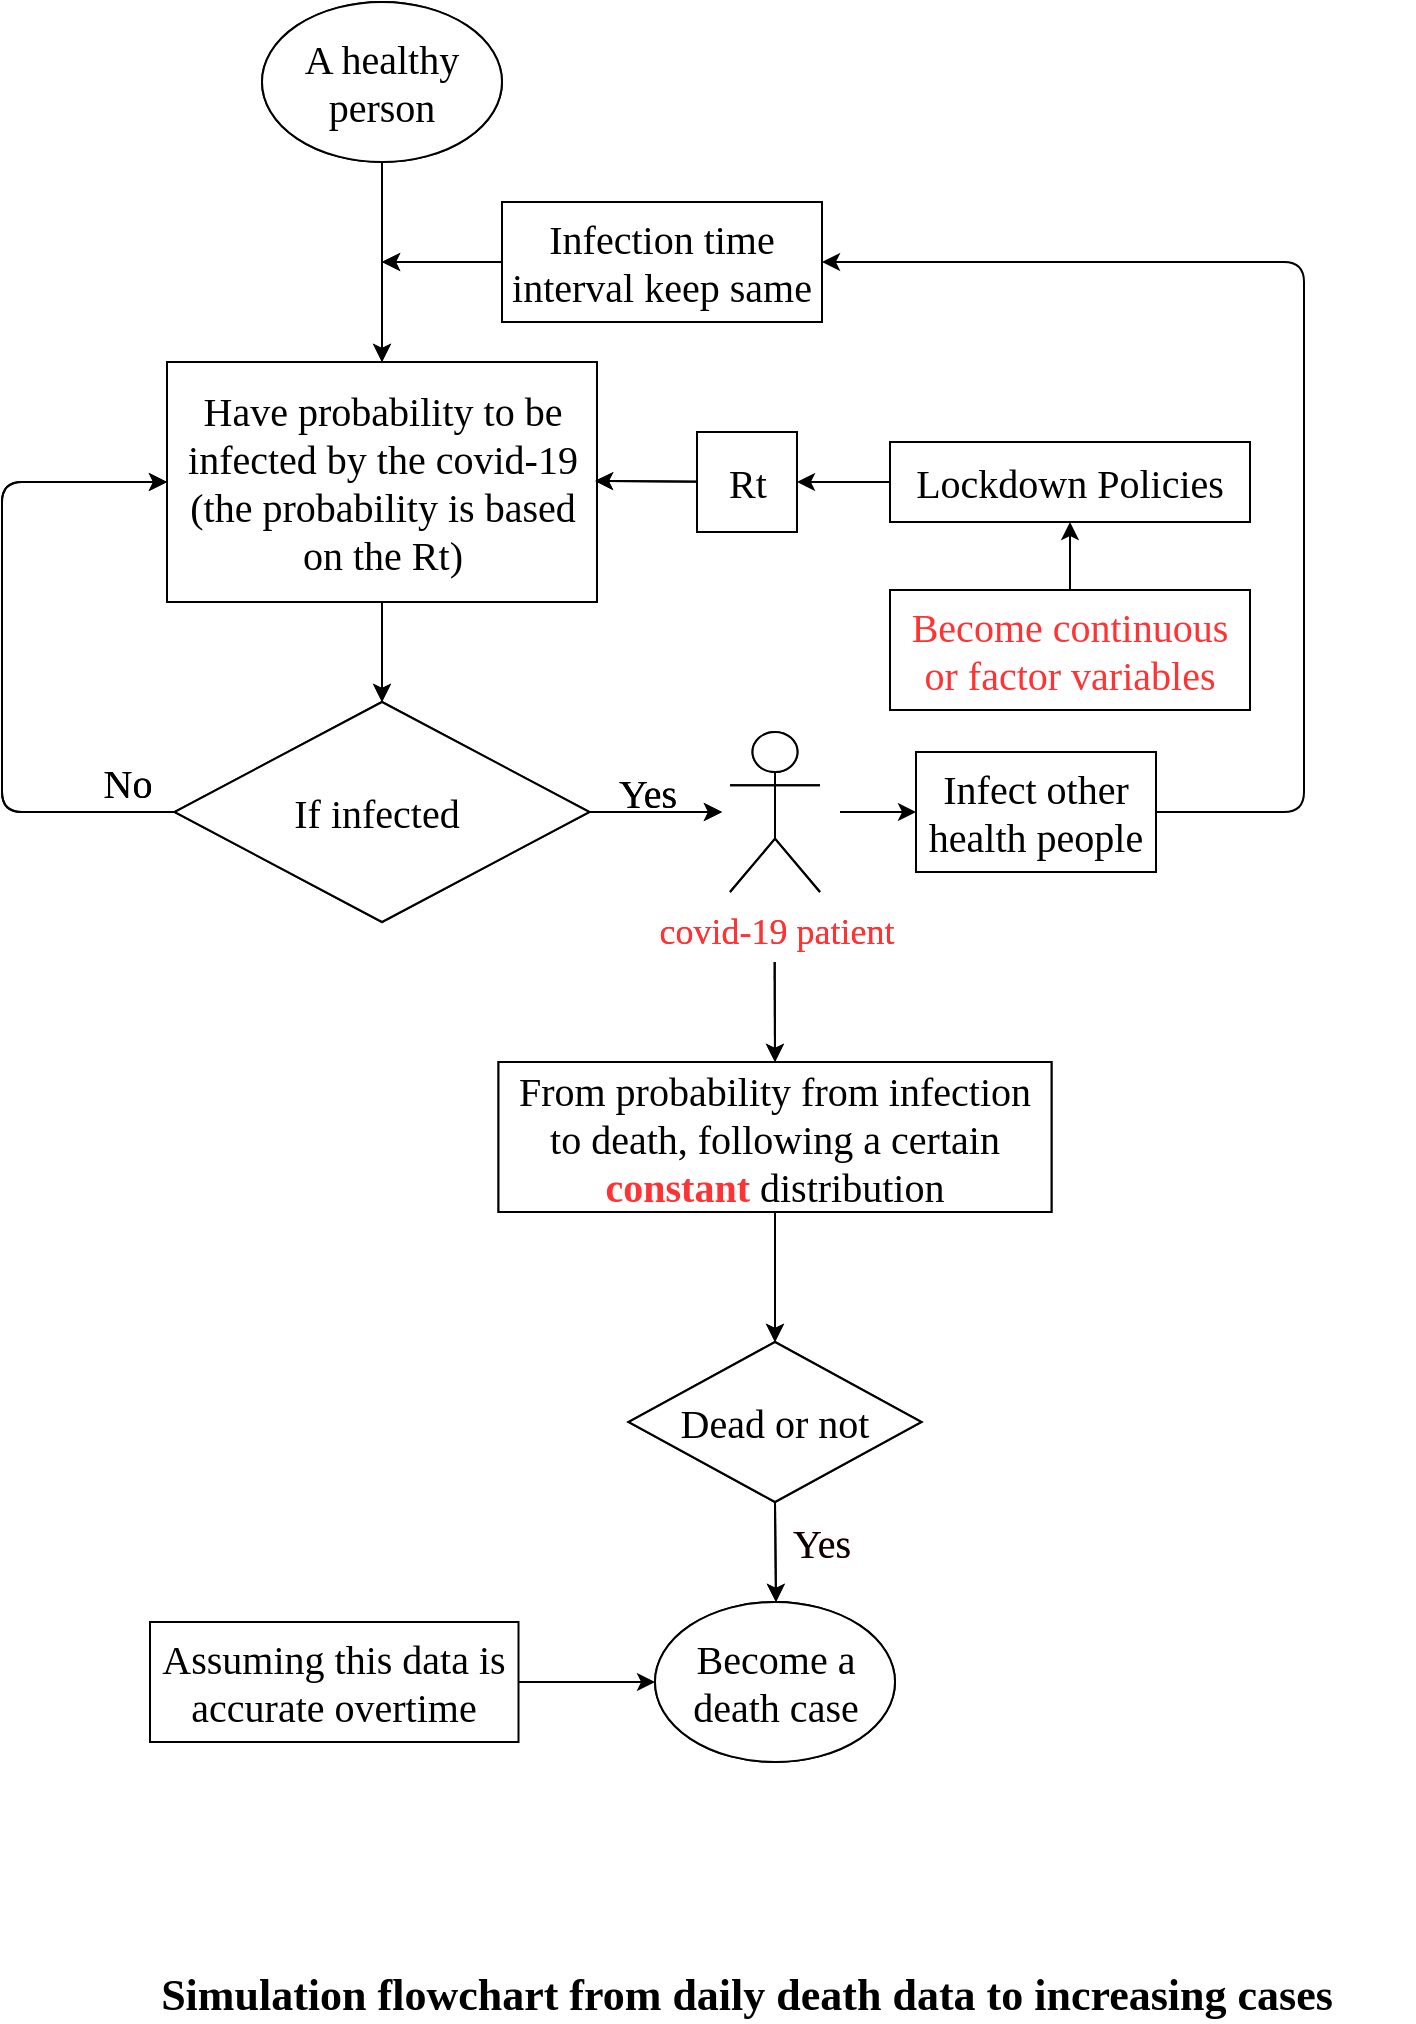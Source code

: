<mxfile version="14.6.13" type="device"><diagram id="WK8WkHs2itecB8h_WmEK" name="Page-1"><mxGraphModel dx="1106" dy="997" grid="0" gridSize="10" guides="1" tooltips="1" connect="1" arrows="1" fold="1" page="1" pageScale="1" pageWidth="827" pageHeight="1169" math="0" shadow="0"><root><mxCell id="0"/><mxCell id="1" parent="0"/><mxCell id="1nM68o8UL4pwSs0PwC-a-1" value="&lt;font style=&quot;font-size: 20px&quot;&gt;A healthy person&lt;/font&gt;" style="ellipse;whiteSpace=wrap;html=1;fontFamily=Times New Roman;" parent="1" vertex="1"><mxGeometry x="180" y="30" width="120" height="80" as="geometry"/></mxCell><mxCell id="1nM68o8UL4pwSs0PwC-a-2" value="" style="endArrow=classic;html=1;fontFamily=Times New Roman;exitX=0.5;exitY=1;exitDx=0;exitDy=0;" parent="1" source="1nM68o8UL4pwSs0PwC-a-1" edge="1"><mxGeometry width="50" height="50" relative="1" as="geometry"><mxPoint x="215" y="200" as="sourcePoint"/><mxPoint x="240" y="210" as="targetPoint"/></mxGeometry></mxCell><mxCell id="1nM68o8UL4pwSs0PwC-a-4" value="Have probability to be infected by the covid-19&lt;br style=&quot;font-size: 20px&quot;&gt;(the probability is based on the Rt)" style="rounded=0;whiteSpace=wrap;html=1;fontFamily=Times New Roman;fontSize=20;" parent="1" vertex="1"><mxGeometry x="132.5" y="210" width="215" height="120" as="geometry"/></mxCell><mxCell id="1nM68o8UL4pwSs0PwC-a-5" value="" style="endArrow=classic;html=1;fontFamily=Times New Roman;fontSize=20;" parent="1" edge="1"><mxGeometry width="50" height="50" relative="1" as="geometry"><mxPoint x="420" y="270" as="sourcePoint"/><mxPoint x="346.5" y="269.5" as="targetPoint"/></mxGeometry></mxCell><mxCell id="1nM68o8UL4pwSs0PwC-a-14" value="&lt;font color=&quot;#000000&quot;&gt;If infected&lt;/font&gt;&amp;nbsp;" style="rhombus;whiteSpace=wrap;html=1;fontFamily=Times New Roman;fontSize=20;fontColor=#FF3333;" parent="1" vertex="1"><mxGeometry x="136.25" y="380" width="207.5" height="110" as="geometry"/></mxCell><mxCell id="1nM68o8UL4pwSs0PwC-a-15" value="" style="endArrow=classic;html=1;fontFamily=Times New Roman;fontSize=20;fontColor=#FF3333;exitX=0.5;exitY=1;exitDx=0;exitDy=0;entryX=0.5;entryY=0;entryDx=0;entryDy=0;" parent="1" source="1nM68o8UL4pwSs0PwC-a-4" target="1nM68o8UL4pwSs0PwC-a-14" edge="1"><mxGeometry width="50" height="50" relative="1" as="geometry"><mxPoint x="390" y="370" as="sourcePoint"/><mxPoint x="440" y="320" as="targetPoint"/></mxGeometry></mxCell><mxCell id="1nM68o8UL4pwSs0PwC-a-16" value="" style="endArrow=none;html=1;fontFamily=Times New Roman;fontSize=20;fontColor=#FF3333;entryX=0;entryY=0.5;entryDx=0;entryDy=0;exitX=0;exitY=0.5;exitDx=0;exitDy=0;" parent="1" source="1nM68o8UL4pwSs0PwC-a-4" target="1nM68o8UL4pwSs0PwC-a-14" edge="1"><mxGeometry width="50" height="50" relative="1" as="geometry"><mxPoint x="80" y="250" as="sourcePoint"/><mxPoint x="80" y="420" as="targetPoint"/><Array as="points"><mxPoint x="50" y="270"/><mxPoint x="50" y="435"/></Array></mxGeometry></mxCell><mxCell id="1nM68o8UL4pwSs0PwC-a-18" value="" style="endArrow=classic;html=1;fontFamily=Times New Roman;fontSize=20;fontColor=#FF3333;" parent="1" edge="1"><mxGeometry width="50" height="50" relative="1" as="geometry"><mxPoint x="70" y="270" as="sourcePoint"/><mxPoint x="132.5" y="270" as="targetPoint"/></mxGeometry></mxCell><mxCell id="1nM68o8UL4pwSs0PwC-a-19" value="&lt;font color=&quot;#000000&quot;&gt;No&lt;/font&gt;" style="text;html=1;strokeColor=none;fillColor=none;align=center;verticalAlign=middle;whiteSpace=wrap;rounded=0;fontFamily=Times New Roman;fontSize=20;fontColor=#FF3333;" parent="1" vertex="1"><mxGeometry x="92.5" y="410" width="40" height="20" as="geometry"/></mxCell><mxCell id="1nM68o8UL4pwSs0PwC-a-21" value="" style="endArrow=classic;html=1;fontFamily=Times New Roman;fontSize=20;fontColor=#FF3333;exitX=1;exitY=0.5;exitDx=0;exitDy=0;" parent="1" source="1nM68o8UL4pwSs0PwC-a-14" edge="1"><mxGeometry width="50" height="50" relative="1" as="geometry"><mxPoint x="390" y="490" as="sourcePoint"/><mxPoint x="410" y="435" as="targetPoint"/></mxGeometry></mxCell><mxCell id="1nM68o8UL4pwSs0PwC-a-22" value="&lt;font color=&quot;#000000&quot;&gt;Yes&lt;/font&gt;" style="text;html=1;strokeColor=none;fillColor=none;align=center;verticalAlign=middle;whiteSpace=wrap;rounded=0;fontFamily=Times New Roman;fontSize=20;fontColor=#FF3333;" parent="1" vertex="1"><mxGeometry x="347.5" y="410" width="50" height="30" as="geometry"/></mxCell><mxCell id="1nM68o8UL4pwSs0PwC-a-23" value="&lt;font style=&quot;font-size: 18px&quot;&gt;covid-19 patient&lt;/font&gt;" style="shape=umlActor;verticalLabelPosition=bottom;verticalAlign=top;html=1;outlineConnect=0;fontFamily=Times New Roman;fontSize=20;fontColor=#FF3333;" parent="1" vertex="1"><mxGeometry x="414" y="395" width="45" height="80" as="geometry"/></mxCell><mxCell id="1nM68o8UL4pwSs0PwC-a-25" value="&lt;font color=&quot;#000000&quot;&gt;Infect other health people&lt;/font&gt;" style="rounded=0;whiteSpace=wrap;html=1;fontFamily=Times New Roman;fontSize=20;fontColor=#FF3333;" parent="1" vertex="1"><mxGeometry x="507" y="405" width="120" height="60" as="geometry"/></mxCell><mxCell id="1nM68o8UL4pwSs0PwC-a-28" value="" style="endArrow=classic;html=1;fontFamily=Times New Roman;fontSize=20;fontColor=#FF3333;exitX=0;exitY=0.5;exitDx=0;exitDy=0;" parent="1" source="1nM68o8UL4pwSs0PwC-a-29" edge="1"><mxGeometry width="50" height="50" relative="1" as="geometry"><mxPoint x="300" y="170" as="sourcePoint"/><mxPoint x="240" y="160" as="targetPoint"/></mxGeometry></mxCell><mxCell id="1nM68o8UL4pwSs0PwC-a-29" value="&lt;font color=&quot;#000000&quot;&gt;Infection time interval keep same&lt;/font&gt;" style="rounded=0;whiteSpace=wrap;html=1;fontFamily=Times New Roman;fontSize=20;fontColor=#FF3333;" parent="1" vertex="1"><mxGeometry x="300" y="130" width="160" height="60" as="geometry"/></mxCell><mxCell id="1nM68o8UL4pwSs0PwC-a-31" value="" style="endArrow=classic;html=1;fontFamily=Times New Roman;fontSize=20;fontColor=#FF3333;entryX=0.5;entryY=0;entryDx=0;entryDy=0;" parent="1" target="1nM68o8UL4pwSs0PwC-a-41" edge="1"><mxGeometry width="50" height="50" relative="1" as="geometry"><mxPoint x="436.33" y="510" as="sourcePoint"/><mxPoint x="436" y="560" as="targetPoint"/></mxGeometry></mxCell><mxCell id="1nM68o8UL4pwSs0PwC-a-41" value="&lt;font color=&quot;#000000&quot;&gt;From infection to death, follow a certain &lt;/font&gt;&lt;b&gt;dynamic&lt;/b&gt;&lt;font color=&quot;#000000&quot;&gt; distribution&lt;/font&gt;" style="rounded=0;whiteSpace=wrap;html=1;fontFamily=Times New Roman;fontSize=20;fontColor=#FF3333;" parent="1" vertex="1"><mxGeometry x="298.25" y="560" width="276.5" height="75" as="geometry"/></mxCell><mxCell id="1nM68o8UL4pwSs0PwC-a-42" value="" style="endArrow=classic;html=1;fontFamily=Times New Roman;fontSize=20;fontColor=#FF3333;exitX=0.5;exitY=1;exitDx=0;exitDy=0;entryX=0.5;entryY=0;entryDx=0;entryDy=0;" parent="1" source="1nM68o8UL4pwSs0PwC-a-41" target="1nM68o8UL4pwSs0PwC-a-43" edge="1"><mxGeometry width="50" height="50" relative="1" as="geometry"><mxPoint x="350" y="750" as="sourcePoint"/><mxPoint x="437" y="700" as="targetPoint"/></mxGeometry></mxCell><mxCell id="1nM68o8UL4pwSs0PwC-a-43" value="Dead or not" style="rhombus;whiteSpace=wrap;html=1;fontFamily=Times New Roman;fontSize=20;fontColor=#FF3333;" parent="1" vertex="1"><mxGeometry x="363.25" y="700" width="146.5" height="80" as="geometry"/></mxCell><mxCell id="1nM68o8UL4pwSs0PwC-a-51" value="" style="endArrow=classic;html=1;fontFamily=Times New Roman;fontSize=20;fontColor=#FF3333;exitX=0.5;exitY=1;exitDx=0;exitDy=0;" parent="1" source="1nM68o8UL4pwSs0PwC-a-43" edge="1"><mxGeometry width="50" height="50" relative="1" as="geometry"><mxPoint x="350" y="960" as="sourcePoint"/><mxPoint x="437" y="830" as="targetPoint"/></mxGeometry></mxCell><mxCell id="1nM68o8UL4pwSs0PwC-a-52" value="Yes" style="text;html=1;strokeColor=none;fillColor=none;align=center;verticalAlign=middle;whiteSpace=wrap;rounded=0;fontFamily=Times New Roman;fontSize=20;fontColor=#FF3333;" parent="1" vertex="1"><mxGeometry x="440" y="790" width="40" height="20" as="geometry"/></mxCell><mxCell id="1nM68o8UL4pwSs0PwC-a-53" value="" style="endArrow=classic;html=1;fontFamily=Times New Roman;fontSize=20;fontColor=#FF3333;entryX=0.5;entryY=1;entryDx=0;entryDy=0;exitX=0.5;exitY=0;exitDx=0;exitDy=0;" parent="1" source="1nM68o8UL4pwSs0PwC-a-101" target="1nM68o8UL4pwSs0PwC-a-68" edge="1"><mxGeometry width="50" height="50" relative="1" as="geometry"><mxPoint x="610" y="140" as="sourcePoint"/><mxPoint x="610" y="180" as="targetPoint"/></mxGeometry></mxCell><mxCell id="1nM68o8UL4pwSs0PwC-a-55" value="Become a death case" style="ellipse;whiteSpace=wrap;html=1;fontFamily=Times New Roman;fontSize=20;fontColor=#FF3333;" parent="1" vertex="1"><mxGeometry x="376.5" y="830" width="120" height="80" as="geometry"/></mxCell><mxCell id="1nM68o8UL4pwSs0PwC-a-62" value="&lt;font style=&quot;font-size: 20px&quot;&gt;A healthy person&lt;/font&gt;" style="ellipse;whiteSpace=wrap;html=1;fontFamily=Times New Roman;" parent="1" vertex="1"><mxGeometry x="180" y="30" width="120" height="80" as="geometry"/></mxCell><mxCell id="1nM68o8UL4pwSs0PwC-a-63" value="" style="endArrow=classic;html=1;fontFamily=Times New Roman;exitX=0.5;exitY=1;exitDx=0;exitDy=0;" parent="1" source="1nM68o8UL4pwSs0PwC-a-62" edge="1"><mxGeometry width="50" height="50" relative="1" as="geometry"><mxPoint x="215" y="200" as="sourcePoint"/><mxPoint x="240" y="210" as="targetPoint"/></mxGeometry></mxCell><mxCell id="1nM68o8UL4pwSs0PwC-a-64" value="Have probability to be infected by the covid-19&lt;br style=&quot;font-size: 20px&quot;&gt;(the probability is based on the Rt)" style="rounded=0;whiteSpace=wrap;html=1;fontFamily=Times New Roman;fontSize=20;" parent="1" vertex="1"><mxGeometry x="132.5" y="210" width="215" height="120" as="geometry"/></mxCell><mxCell id="1nM68o8UL4pwSs0PwC-a-65" value="" style="endArrow=classic;html=1;fontFamily=Times New Roman;fontSize=20;" parent="1" edge="1"><mxGeometry width="50" height="50" relative="1" as="geometry"><mxPoint x="420" y="270" as="sourcePoint"/><mxPoint x="346.5" y="269.5" as="targetPoint"/></mxGeometry></mxCell><mxCell id="1nM68o8UL4pwSs0PwC-a-66" value="Rt" style="rounded=0;whiteSpace=wrap;html=1;fontFamily=Times New Roman;fontSize=20;" parent="1" vertex="1"><mxGeometry x="397.5" y="245" width="50" height="50" as="geometry"/></mxCell><mxCell id="1nM68o8UL4pwSs0PwC-a-67" value="" style="endArrow=classic;html=1;fontFamily=Times New Roman;fontSize=20;exitX=0;exitY=0.5;exitDx=0;exitDy=0;entryX=1;entryY=0.5;entryDx=0;entryDy=0;" parent="1" source="1nM68o8UL4pwSs0PwC-a-68" target="1nM68o8UL4pwSs0PwC-a-66" edge="1"><mxGeometry width="50" height="50" relative="1" as="geometry"><mxPoint x="520" y="270" as="sourcePoint"/><mxPoint x="470" y="270" as="targetPoint"/></mxGeometry></mxCell><mxCell id="1nM68o8UL4pwSs0PwC-a-68" value="Lockdown Policies" style="rounded=0;whiteSpace=wrap;html=1;fontFamily=Times New Roman;fontSize=20;" parent="1" vertex="1"><mxGeometry x="494" y="250" width="180" height="40" as="geometry"/></mxCell><mxCell id="1nM68o8UL4pwSs0PwC-a-73" value="&lt;font color=&quot;#000000&quot;&gt;If infected&lt;/font&gt;&amp;nbsp;" style="rhombus;whiteSpace=wrap;html=1;fontFamily=Times New Roman;fontSize=20;fontColor=#FF3333;" parent="1" vertex="1"><mxGeometry x="136.25" y="380" width="207.5" height="110" as="geometry"/></mxCell><mxCell id="1nM68o8UL4pwSs0PwC-a-74" value="" style="endArrow=classic;html=1;fontFamily=Times New Roman;fontSize=20;fontColor=#FF3333;exitX=0.5;exitY=1;exitDx=0;exitDy=0;entryX=0.5;entryY=0;entryDx=0;entryDy=0;" parent="1" source="1nM68o8UL4pwSs0PwC-a-64" target="1nM68o8UL4pwSs0PwC-a-73" edge="1"><mxGeometry width="50" height="50" relative="1" as="geometry"><mxPoint x="390" y="370" as="sourcePoint"/><mxPoint x="440" y="320" as="targetPoint"/></mxGeometry></mxCell><mxCell id="1nM68o8UL4pwSs0PwC-a-75" value="" style="endArrow=none;html=1;fontFamily=Times New Roman;fontSize=20;fontColor=#FF3333;entryX=0;entryY=0.5;entryDx=0;entryDy=0;exitX=0;exitY=0.5;exitDx=0;exitDy=0;" parent="1" source="1nM68o8UL4pwSs0PwC-a-64" target="1nM68o8UL4pwSs0PwC-a-73" edge="1"><mxGeometry width="50" height="50" relative="1" as="geometry"><mxPoint x="80" y="250" as="sourcePoint"/><mxPoint x="80" y="420" as="targetPoint"/><Array as="points"><mxPoint x="50" y="270"/><mxPoint x="50" y="435"/></Array></mxGeometry></mxCell><mxCell id="1nM68o8UL4pwSs0PwC-a-76" value="" style="endArrow=classic;html=1;fontFamily=Times New Roman;fontSize=20;fontColor=#FF3333;" parent="1" edge="1"><mxGeometry width="50" height="50" relative="1" as="geometry"><mxPoint x="70" y="270" as="sourcePoint"/><mxPoint x="132.5" y="270" as="targetPoint"/></mxGeometry></mxCell><mxCell id="1nM68o8UL4pwSs0PwC-a-77" value="&lt;font color=&quot;#000000&quot;&gt;No&lt;/font&gt;" style="text;html=1;strokeColor=none;fillColor=none;align=center;verticalAlign=middle;whiteSpace=wrap;rounded=0;fontFamily=Times New Roman;fontSize=20;fontColor=#FF3333;" parent="1" vertex="1"><mxGeometry x="92.5" y="410" width="40" height="20" as="geometry"/></mxCell><mxCell id="1nM68o8UL4pwSs0PwC-a-78" value="" style="endArrow=classic;html=1;fontFamily=Times New Roman;fontSize=20;fontColor=#FF3333;exitX=1;exitY=0.5;exitDx=0;exitDy=0;" parent="1" source="1nM68o8UL4pwSs0PwC-a-73" edge="1"><mxGeometry width="50" height="50" relative="1" as="geometry"><mxPoint x="390" y="490" as="sourcePoint"/><mxPoint x="410" y="435" as="targetPoint"/></mxGeometry></mxCell><mxCell id="1nM68o8UL4pwSs0PwC-a-79" value="&lt;font color=&quot;#000000&quot;&gt;Yes&lt;/font&gt;" style="text;html=1;strokeColor=none;fillColor=none;align=center;verticalAlign=middle;whiteSpace=wrap;rounded=0;fontFamily=Times New Roman;fontSize=20;fontColor=#FF3333;" parent="1" vertex="1"><mxGeometry x="347.5" y="410" width="50" height="30" as="geometry"/></mxCell><mxCell id="1nM68o8UL4pwSs0PwC-a-80" value="&lt;font style=&quot;font-size: 18px&quot;&gt;covid-19 patient&lt;/font&gt;" style="shape=umlActor;verticalLabelPosition=bottom;verticalAlign=top;html=1;outlineConnect=0;fontFamily=Times New Roman;fontSize=20;fontColor=#FF3333;" parent="1" vertex="1"><mxGeometry x="414" y="395" width="45" height="80" as="geometry"/></mxCell><mxCell id="1nM68o8UL4pwSs0PwC-a-81" value="" style="endArrow=classic;html=1;fontFamily=Times New Roman;fontSize=20;fontColor=#FF3333;entryX=0;entryY=0.5;entryDx=0;entryDy=0;" parent="1" target="1nM68o8UL4pwSs0PwC-a-25" edge="1"><mxGeometry width="50" height="50" relative="1" as="geometry"><mxPoint x="469" y="435" as="sourcePoint"/><mxPoint x="560" y="434.5" as="targetPoint"/></mxGeometry></mxCell><mxCell id="1nM68o8UL4pwSs0PwC-a-84" value="" style="endArrow=classic;html=1;fontFamily=Times New Roman;fontSize=20;fontColor=#FF3333;exitX=0;exitY=0.5;exitDx=0;exitDy=0;" parent="1" source="1nM68o8UL4pwSs0PwC-a-85" edge="1"><mxGeometry width="50" height="50" relative="1" as="geometry"><mxPoint x="300" y="170" as="sourcePoint"/><mxPoint x="240" y="160" as="targetPoint"/></mxGeometry></mxCell><mxCell id="1nM68o8UL4pwSs0PwC-a-85" value="&lt;font color=&quot;#000000&quot;&gt;Infection time interval keep same&lt;/font&gt;" style="rounded=0;whiteSpace=wrap;html=1;fontFamily=Times New Roman;fontSize=20;fontColor=#FF3333;" parent="1" vertex="1"><mxGeometry x="300" y="130" width="160" height="60" as="geometry"/></mxCell><mxCell id="1nM68o8UL4pwSs0PwC-a-87" value="" style="endArrow=classic;html=1;fontFamily=Times New Roman;fontSize=20;fontColor=#FF3333;entryX=0.5;entryY=0;entryDx=0;entryDy=0;" parent="1" target="1nM68o8UL4pwSs0PwC-a-88" edge="1"><mxGeometry width="50" height="50" relative="1" as="geometry"><mxPoint x="436.33" y="510" as="sourcePoint"/><mxPoint x="436" y="560" as="targetPoint"/></mxGeometry></mxCell><mxCell id="1nM68o8UL4pwSs0PwC-a-88" value="&lt;font color=&quot;#000000&quot;&gt;From probability from infection to death, following a certain &lt;/font&gt;&lt;b&gt;constant&lt;/b&gt;&lt;font color=&quot;#000000&quot;&gt;&amp;nbsp;distribution&lt;/font&gt;" style="rounded=0;whiteSpace=wrap;html=1;fontFamily=Times New Roman;fontSize=20;fontColor=#FF3333;" parent="1" vertex="1"><mxGeometry x="298.25" y="560" width="276.5" height="75" as="geometry"/></mxCell><mxCell id="1nM68o8UL4pwSs0PwC-a-89" value="" style="endArrow=classic;html=1;fontFamily=Times New Roman;fontSize=20;fontColor=#FF3333;exitX=0.5;exitY=1;exitDx=0;exitDy=0;entryX=0.5;entryY=0;entryDx=0;entryDy=0;" parent="1" source="1nM68o8UL4pwSs0PwC-a-88" target="1nM68o8UL4pwSs0PwC-a-90" edge="1"><mxGeometry width="50" height="50" relative="1" as="geometry"><mxPoint x="350" y="750" as="sourcePoint"/><mxPoint x="437" y="700" as="targetPoint"/></mxGeometry></mxCell><mxCell id="1nM68o8UL4pwSs0PwC-a-90" value="&lt;font color=&quot;#000000&quot;&gt;Dead or not&lt;/font&gt;" style="rhombus;whiteSpace=wrap;html=1;fontFamily=Times New Roman;fontSize=20;fontColor=#FF3333;" parent="1" vertex="1"><mxGeometry x="363.25" y="700" width="146.5" height="80" as="geometry"/></mxCell><mxCell id="1nM68o8UL4pwSs0PwC-a-98" value="" style="endArrow=classic;html=1;fontFamily=Times New Roman;fontSize=20;fontColor=#FF3333;exitX=0.5;exitY=1;exitDx=0;exitDy=0;" parent="1" source="1nM68o8UL4pwSs0PwC-a-90" edge="1"><mxGeometry width="50" height="50" relative="1" as="geometry"><mxPoint x="350" y="960" as="sourcePoint"/><mxPoint x="437" y="830" as="targetPoint"/></mxGeometry></mxCell><mxCell id="1nM68o8UL4pwSs0PwC-a-99" value="&lt;font color=&quot;#000000&quot;&gt;Yes&lt;/font&gt;" style="text;html=1;strokeColor=none;fillColor=none;align=center;verticalAlign=middle;whiteSpace=wrap;rounded=0;fontFamily=Times New Roman;fontSize=20;fontColor=#FF3333;" parent="1" vertex="1"><mxGeometry x="440" y="790" width="40" height="20" as="geometry"/></mxCell><mxCell id="1nM68o8UL4pwSs0PwC-a-101" value="Become continuous or factor variables" style="rounded=0;whiteSpace=wrap;html=1;fontFamily=Times New Roman;fontSize=20;fontColor=#FF3333;" parent="1" vertex="1"><mxGeometry x="494" y="324" width="180" height="60" as="geometry"/></mxCell><mxCell id="1nM68o8UL4pwSs0PwC-a-102" value="&lt;font color=&quot;#000000&quot;&gt;Become a death case&lt;/font&gt;" style="ellipse;whiteSpace=wrap;html=1;fontFamily=Times New Roman;fontSize=20;fontColor=#FF3333;" parent="1" vertex="1"><mxGeometry x="376.5" y="830" width="120" height="80" as="geometry"/></mxCell><mxCell id="gD8Du3LJJqqNr5ReIzcA-1" value="" style="endArrow=classic;html=1;exitX=1;exitY=0.5;exitDx=0;exitDy=0;entryX=1;entryY=0.5;entryDx=0;entryDy=0;" parent="1" source="1nM68o8UL4pwSs0PwC-a-25" target="1nM68o8UL4pwSs0PwC-a-85" edge="1"><mxGeometry width="50" height="50" relative="1" as="geometry"><mxPoint x="386" y="438" as="sourcePoint"/><mxPoint x="436" y="388" as="targetPoint"/><Array as="points"><mxPoint x="701" y="435"/><mxPoint x="701" y="160"/></Array></mxGeometry></mxCell><mxCell id="gD8Du3LJJqqNr5ReIzcA-3" value="&lt;font style=&quot;font-size: 22px&quot; face=&quot;Times New Roman&quot;&gt;&lt;b&gt;Simulation flowchart from daily death data to increasing cases&lt;/b&gt;&lt;/font&gt;" style="text;html=1;strokeColor=none;fillColor=none;align=center;verticalAlign=middle;whiteSpace=wrap;rounded=0;" parent="1" vertex="1"><mxGeometry x="89" y="1017" width="667" height="20" as="geometry"/></mxCell><mxCell id="piycrr6v-fybJkkkWA96-1" value="" style="endArrow=classic;html=1;entryX=0;entryY=0.5;entryDx=0;entryDy=0;exitX=1;exitY=0.5;exitDx=0;exitDy=0;" edge="1" parent="1" source="piycrr6v-fybJkkkWA96-2" target="1nM68o8UL4pwSs0PwC-a-102"><mxGeometry width="50" height="50" relative="1" as="geometry"><mxPoint x="314" y="812" as="sourcePoint"/><mxPoint x="437" y="740" as="targetPoint"/></mxGeometry></mxCell><mxCell id="piycrr6v-fybJkkkWA96-2" value="&lt;font face=&quot;Times New Roman&quot; style=&quot;font-size: 20px&quot;&gt;Assuming this data is accurate overtime&lt;/font&gt;" style="rounded=0;whiteSpace=wrap;html=1;" vertex="1" parent="1"><mxGeometry x="124" y="840" width="184.25" height="60" as="geometry"/></mxCell></root></mxGraphModel></diagram></mxfile>